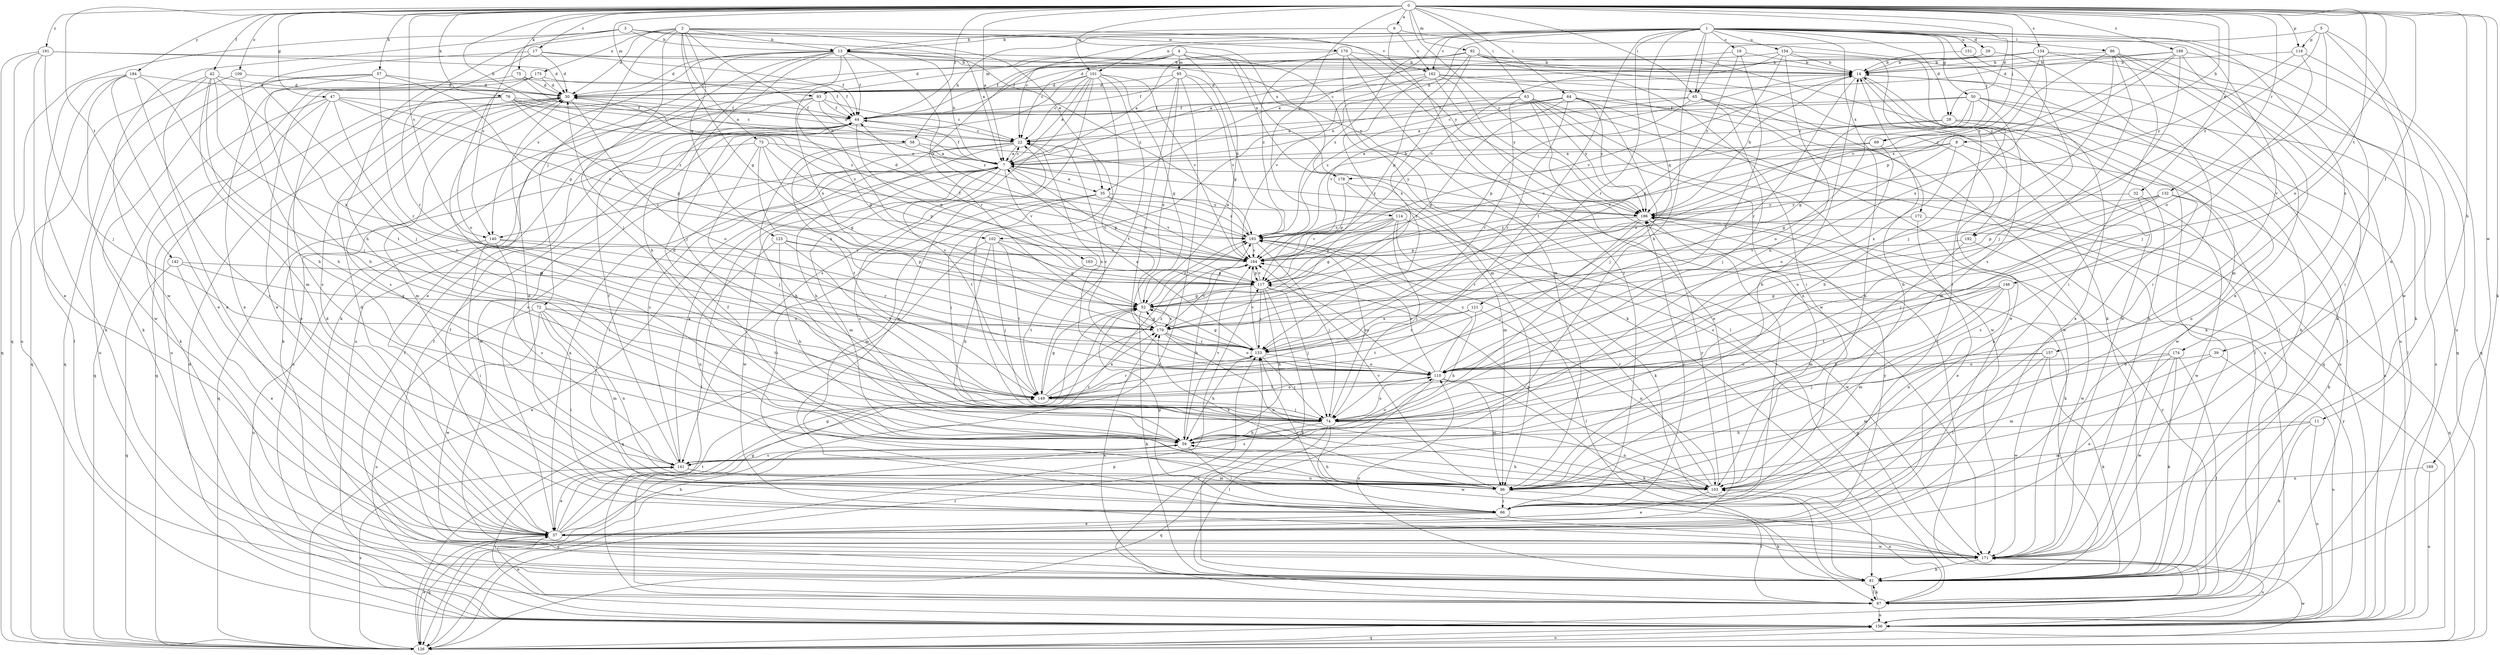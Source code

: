 strict digraph  {
0;
1;
2;
3;
4;
5;
6;
7;
8;
11;
13;
14;
17;
19;
22;
28;
29;
30;
32;
35;
37;
39;
42;
44;
47;
50;
52;
57;
58;
59;
63;
64;
65;
66;
69;
72;
73;
74;
75;
76;
81;
86;
87;
92;
93;
95;
96;
101;
102;
103;
109;
110;
114;
116;
117;
121;
125;
126;
132;
133;
134;
140;
141;
142;
146;
149;
151;
154;
156;
157;
162;
163;
164;
169;
170;
171;
172;
174;
175;
178;
179;
184;
186;
189;
191;
192;
193;
0 -> 6  [label=a];
0 -> 7  [label=a];
0 -> 8  [label=b];
0 -> 11  [label=b];
0 -> 17  [label=c];
0 -> 28  [label=d];
0 -> 32  [label=e];
0 -> 39  [label=f];
0 -> 42  [label=f];
0 -> 44  [label=f];
0 -> 47  [label=g];
0 -> 57  [label=h];
0 -> 58  [label=h];
0 -> 63  [label=i];
0 -> 64  [label=i];
0 -> 65  [label=i];
0 -> 69  [label=j];
0 -> 75  [label=k];
0 -> 76  [label=k];
0 -> 81  [label=k];
0 -> 92  [label=m];
0 -> 93  [label=m];
0 -> 101  [label=n];
0 -> 109  [label=o];
0 -> 110  [label=o];
0 -> 114  [label=p];
0 -> 116  [label=p];
0 -> 132  [label=r];
0 -> 134  [label=s];
0 -> 140  [label=s];
0 -> 142  [label=t];
0 -> 146  [label=t];
0 -> 169  [label=w];
0 -> 184  [label=y];
0 -> 186  [label=y];
0 -> 189  [label=z];
0 -> 191  [label=z];
1 -> 13  [label=b];
1 -> 19  [label=c];
1 -> 22  [label=c];
1 -> 28  [label=d];
1 -> 29  [label=d];
1 -> 35  [label=e];
1 -> 50  [label=g];
1 -> 58  [label=h];
1 -> 59  [label=h];
1 -> 65  [label=i];
1 -> 69  [label=j];
1 -> 86  [label=l];
1 -> 101  [label=n];
1 -> 102  [label=n];
1 -> 121  [label=q];
1 -> 133  [label=r];
1 -> 149  [label=t];
1 -> 151  [label=u];
1 -> 154  [label=u];
1 -> 156  [label=u];
1 -> 157  [label=v];
1 -> 162  [label=v];
1 -> 172  [label=x];
1 -> 174  [label=x];
2 -> 13  [label=b];
2 -> 30  [label=d];
2 -> 35  [label=e];
2 -> 52  [label=g];
2 -> 59  [label=h];
2 -> 72  [label=j];
2 -> 73  [label=j];
2 -> 74  [label=j];
2 -> 102  [label=n];
2 -> 125  [label=q];
2 -> 170  [label=w];
2 -> 175  [label=x];
2 -> 186  [label=y];
3 -> 7  [label=a];
3 -> 13  [label=b];
3 -> 126  [label=q];
3 -> 140  [label=s];
3 -> 162  [label=v];
3 -> 171  [label=w];
3 -> 178  [label=x];
4 -> 22  [label=c];
4 -> 52  [label=g];
4 -> 81  [label=k];
4 -> 93  [label=m];
4 -> 95  [label=m];
4 -> 96  [label=m];
4 -> 133  [label=r];
4 -> 156  [label=u];
4 -> 178  [label=x];
5 -> 65  [label=i];
5 -> 103  [label=n];
5 -> 110  [label=o];
5 -> 116  [label=p];
5 -> 171  [label=w];
5 -> 192  [label=z];
6 -> 13  [label=b];
6 -> 66  [label=i];
6 -> 162  [label=v];
6 -> 192  [label=z];
7 -> 13  [label=b];
7 -> 22  [label=c];
7 -> 35  [label=e];
7 -> 44  [label=f];
7 -> 87  [label=l];
7 -> 96  [label=m];
7 -> 117  [label=p];
7 -> 140  [label=s];
7 -> 149  [label=t];
7 -> 163  [label=v];
7 -> 171  [label=w];
7 -> 186  [label=y];
8 -> 7  [label=a];
8 -> 52  [label=g];
8 -> 103  [label=n];
8 -> 178  [label=x];
8 -> 179  [label=x];
11 -> 59  [label=h];
11 -> 81  [label=k];
11 -> 96  [label=m];
11 -> 156  [label=u];
13 -> 14  [label=b];
13 -> 30  [label=d];
13 -> 37  [label=e];
13 -> 44  [label=f];
13 -> 59  [label=h];
13 -> 74  [label=j];
13 -> 81  [label=k];
13 -> 140  [label=s];
13 -> 164  [label=v];
13 -> 179  [label=x];
13 -> 186  [label=y];
13 -> 193  [label=z];
14 -> 30  [label=d];
14 -> 81  [label=k];
14 -> 87  [label=l];
14 -> 133  [label=r];
14 -> 164  [label=v];
14 -> 171  [label=w];
17 -> 14  [label=b];
17 -> 30  [label=d];
17 -> 44  [label=f];
17 -> 74  [label=j];
17 -> 133  [label=r];
19 -> 14  [label=b];
19 -> 44  [label=f];
19 -> 149  [label=t];
19 -> 186  [label=y];
22 -> 7  [label=a];
22 -> 30  [label=d];
22 -> 59  [label=h];
22 -> 66  [label=i];
22 -> 110  [label=o];
22 -> 141  [label=s];
28 -> 22  [label=c];
28 -> 59  [label=h];
28 -> 156  [label=u];
28 -> 164  [label=v];
28 -> 171  [label=w];
29 -> 14  [label=b];
29 -> 22  [label=c];
29 -> 66  [label=i];
30 -> 44  [label=f];
30 -> 96  [label=m];
30 -> 110  [label=o];
30 -> 141  [label=s];
32 -> 141  [label=s];
32 -> 171  [label=w];
32 -> 186  [label=y];
35 -> 66  [label=i];
35 -> 74  [label=j];
35 -> 96  [label=m];
35 -> 164  [label=v];
35 -> 186  [label=y];
35 -> 193  [label=z];
37 -> 7  [label=a];
37 -> 30  [label=d];
37 -> 44  [label=f];
37 -> 52  [label=g];
37 -> 59  [label=h];
37 -> 126  [label=q];
37 -> 149  [label=t];
37 -> 171  [label=w];
37 -> 186  [label=y];
37 -> 193  [label=z];
39 -> 96  [label=m];
39 -> 110  [label=o];
39 -> 156  [label=u];
42 -> 30  [label=d];
42 -> 37  [label=e];
42 -> 59  [label=h];
42 -> 96  [label=m];
42 -> 126  [label=q];
42 -> 149  [label=t];
42 -> 179  [label=x];
44 -> 22  [label=c];
44 -> 117  [label=p];
44 -> 171  [label=w];
47 -> 44  [label=f];
47 -> 81  [label=k];
47 -> 126  [label=q];
47 -> 141  [label=s];
47 -> 149  [label=t];
47 -> 164  [label=v];
47 -> 193  [label=z];
50 -> 22  [label=c];
50 -> 37  [label=e];
50 -> 44  [label=f];
50 -> 52  [label=g];
50 -> 87  [label=l];
50 -> 96  [label=m];
50 -> 110  [label=o];
50 -> 156  [label=u];
52 -> 22  [label=c];
52 -> 81  [label=k];
52 -> 179  [label=x];
52 -> 193  [label=z];
57 -> 30  [label=d];
57 -> 59  [label=h];
57 -> 81  [label=k];
57 -> 117  [label=p];
57 -> 133  [label=r];
57 -> 156  [label=u];
58 -> 7  [label=a];
58 -> 59  [label=h];
58 -> 149  [label=t];
58 -> 186  [label=y];
59 -> 30  [label=d];
59 -> 66  [label=i];
59 -> 110  [label=o];
59 -> 126  [label=q];
59 -> 141  [label=s];
59 -> 164  [label=v];
63 -> 7  [label=a];
63 -> 37  [label=e];
63 -> 44  [label=f];
63 -> 87  [label=l];
63 -> 103  [label=n];
63 -> 133  [label=r];
63 -> 171  [label=w];
63 -> 186  [label=y];
64 -> 44  [label=f];
64 -> 52  [label=g];
64 -> 74  [label=j];
64 -> 133  [label=r];
64 -> 156  [label=u];
64 -> 164  [label=v];
64 -> 171  [label=w];
64 -> 186  [label=y];
64 -> 193  [label=z];
65 -> 7  [label=a];
65 -> 37  [label=e];
65 -> 44  [label=f];
65 -> 74  [label=j];
65 -> 103  [label=n];
65 -> 117  [label=p];
66 -> 30  [label=d];
66 -> 37  [label=e];
66 -> 52  [label=g];
66 -> 81  [label=k];
66 -> 133  [label=r];
66 -> 186  [label=y];
69 -> 7  [label=a];
69 -> 110  [label=o];
69 -> 164  [label=v];
72 -> 66  [label=i];
72 -> 96  [label=m];
72 -> 103  [label=n];
72 -> 149  [label=t];
72 -> 156  [label=u];
72 -> 171  [label=w];
72 -> 179  [label=x];
73 -> 7  [label=a];
73 -> 52  [label=g];
73 -> 74  [label=j];
73 -> 117  [label=p];
73 -> 126  [label=q];
73 -> 179  [label=x];
74 -> 59  [label=h];
74 -> 103  [label=n];
74 -> 110  [label=o];
74 -> 126  [label=q];
74 -> 141  [label=s];
74 -> 171  [label=w];
74 -> 193  [label=z];
75 -> 7  [label=a];
75 -> 30  [label=d];
75 -> 37  [label=e];
75 -> 44  [label=f];
76 -> 22  [label=c];
76 -> 37  [label=e];
76 -> 44  [label=f];
76 -> 117  [label=p];
76 -> 126  [label=q];
76 -> 164  [label=v];
76 -> 193  [label=z];
81 -> 14  [label=b];
81 -> 44  [label=f];
81 -> 87  [label=l];
81 -> 110  [label=o];
81 -> 179  [label=x];
86 -> 14  [label=b];
86 -> 37  [label=e];
86 -> 66  [label=i];
86 -> 74  [label=j];
86 -> 81  [label=k];
86 -> 117  [label=p];
86 -> 141  [label=s];
87 -> 37  [label=e];
87 -> 52  [label=g];
87 -> 81  [label=k];
87 -> 103  [label=n];
87 -> 133  [label=r];
87 -> 156  [label=u];
87 -> 186  [label=y];
92 -> 14  [label=b];
92 -> 30  [label=d];
92 -> 44  [label=f];
92 -> 66  [label=i];
92 -> 81  [label=k];
92 -> 87  [label=l];
92 -> 117  [label=p];
92 -> 179  [label=x];
92 -> 193  [label=z];
93 -> 22  [label=c];
93 -> 44  [label=f];
93 -> 52  [label=g];
93 -> 81  [label=k];
93 -> 156  [label=u];
93 -> 193  [label=z];
95 -> 30  [label=d];
95 -> 44  [label=f];
95 -> 110  [label=o];
95 -> 126  [label=q];
95 -> 164  [label=v];
95 -> 179  [label=x];
95 -> 193  [label=z];
96 -> 14  [label=b];
96 -> 30  [label=d];
96 -> 59  [label=h];
96 -> 66  [label=i];
96 -> 87  [label=l];
96 -> 164  [label=v];
96 -> 179  [label=x];
101 -> 7  [label=a];
101 -> 22  [label=c];
101 -> 30  [label=d];
101 -> 37  [label=e];
101 -> 52  [label=g];
101 -> 74  [label=j];
101 -> 141  [label=s];
101 -> 149  [label=t];
101 -> 164  [label=v];
101 -> 171  [label=w];
102 -> 52  [label=g];
102 -> 59  [label=h];
102 -> 74  [label=j];
102 -> 126  [label=q];
102 -> 149  [label=t];
102 -> 164  [label=v];
103 -> 14  [label=b];
103 -> 22  [label=c];
103 -> 37  [label=e];
103 -> 44  [label=f];
103 -> 59  [label=h];
103 -> 117  [label=p];
103 -> 186  [label=y];
103 -> 193  [label=z];
109 -> 30  [label=d];
109 -> 59  [label=h];
109 -> 126  [label=q];
110 -> 22  [label=c];
110 -> 81  [label=k];
110 -> 87  [label=l];
110 -> 96  [label=m];
110 -> 149  [label=t];
110 -> 164  [label=v];
110 -> 193  [label=z];
114 -> 52  [label=g];
114 -> 74  [label=j];
114 -> 117  [label=p];
114 -> 126  [label=q];
114 -> 164  [label=v];
114 -> 171  [label=w];
114 -> 193  [label=z];
116 -> 14  [label=b];
116 -> 74  [label=j];
116 -> 126  [label=q];
116 -> 186  [label=y];
117 -> 52  [label=g];
117 -> 59  [label=h];
117 -> 74  [label=j];
117 -> 81  [label=k];
117 -> 110  [label=o];
117 -> 133  [label=r];
117 -> 164  [label=v];
121 -> 59  [label=h];
121 -> 103  [label=n];
121 -> 133  [label=r];
121 -> 149  [label=t];
121 -> 179  [label=x];
125 -> 59  [label=h];
125 -> 103  [label=n];
125 -> 117  [label=p];
125 -> 149  [label=t];
125 -> 164  [label=v];
126 -> 7  [label=a];
126 -> 37  [label=e];
126 -> 117  [label=p];
126 -> 133  [label=r];
126 -> 141  [label=s];
126 -> 156  [label=u];
126 -> 171  [label=w];
132 -> 74  [label=j];
132 -> 81  [label=k];
132 -> 103  [label=n];
132 -> 110  [label=o];
132 -> 117  [label=p];
132 -> 186  [label=y];
133 -> 7  [label=a];
133 -> 52  [label=g];
133 -> 59  [label=h];
133 -> 74  [label=j];
133 -> 110  [label=o];
133 -> 164  [label=v];
134 -> 14  [label=b];
134 -> 30  [label=d];
134 -> 81  [label=k];
134 -> 126  [label=q];
134 -> 179  [label=x];
134 -> 186  [label=y];
140 -> 66  [label=i];
140 -> 133  [label=r];
140 -> 141  [label=s];
140 -> 156  [label=u];
140 -> 164  [label=v];
141 -> 7  [label=a];
141 -> 37  [label=e];
141 -> 44  [label=f];
141 -> 96  [label=m];
141 -> 103  [label=n];
142 -> 37  [label=e];
142 -> 117  [label=p];
142 -> 126  [label=q];
142 -> 179  [label=x];
146 -> 52  [label=g];
146 -> 59  [label=h];
146 -> 96  [label=m];
146 -> 103  [label=n];
146 -> 110  [label=o];
146 -> 149  [label=t];
149 -> 30  [label=d];
149 -> 52  [label=g];
149 -> 74  [label=j];
149 -> 110  [label=o];
149 -> 133  [label=r];
149 -> 179  [label=x];
149 -> 193  [label=z];
151 -> 14  [label=b];
151 -> 74  [label=j];
154 -> 7  [label=a];
154 -> 14  [label=b];
154 -> 59  [label=h];
154 -> 66  [label=i];
154 -> 156  [label=u];
154 -> 164  [label=v];
154 -> 179  [label=x];
156 -> 30  [label=d];
156 -> 126  [label=q];
156 -> 141  [label=s];
156 -> 186  [label=y];
157 -> 66  [label=i];
157 -> 74  [label=j];
157 -> 81  [label=k];
157 -> 110  [label=o];
157 -> 171  [label=w];
162 -> 30  [label=d];
162 -> 87  [label=l];
162 -> 126  [label=q];
162 -> 133  [label=r];
162 -> 156  [label=u];
162 -> 164  [label=v];
162 -> 186  [label=y];
163 -> 117  [label=p];
163 -> 149  [label=t];
164 -> 44  [label=f];
164 -> 59  [label=h];
164 -> 117  [label=p];
169 -> 103  [label=n];
169 -> 156  [label=u];
170 -> 7  [label=a];
170 -> 14  [label=b];
170 -> 87  [label=l];
170 -> 96  [label=m];
170 -> 171  [label=w];
170 -> 193  [label=z];
171 -> 14  [label=b];
171 -> 44  [label=f];
171 -> 81  [label=k];
171 -> 156  [label=u];
172 -> 37  [label=e];
172 -> 126  [label=q];
172 -> 193  [label=z];
174 -> 37  [label=e];
174 -> 81  [label=k];
174 -> 87  [label=l];
174 -> 96  [label=m];
174 -> 110  [label=o];
174 -> 171  [label=w];
175 -> 30  [label=d];
175 -> 37  [label=e];
175 -> 44  [label=f];
175 -> 110  [label=o];
175 -> 156  [label=u];
178 -> 81  [label=k];
178 -> 96  [label=m];
178 -> 117  [label=p];
179 -> 52  [label=g];
179 -> 103  [label=n];
179 -> 110  [label=o];
179 -> 133  [label=r];
179 -> 164  [label=v];
184 -> 30  [label=d];
184 -> 37  [label=e];
184 -> 66  [label=i];
184 -> 74  [label=j];
184 -> 81  [label=k];
184 -> 87  [label=l];
184 -> 171  [label=w];
186 -> 14  [label=b];
186 -> 66  [label=i];
186 -> 74  [label=j];
186 -> 81  [label=k];
186 -> 117  [label=p];
186 -> 133  [label=r];
186 -> 193  [label=z];
189 -> 14  [label=b];
189 -> 30  [label=d];
189 -> 66  [label=i];
189 -> 74  [label=j];
189 -> 96  [label=m];
189 -> 164  [label=v];
189 -> 193  [label=z];
191 -> 14  [label=b];
191 -> 30  [label=d];
191 -> 37  [label=e];
191 -> 74  [label=j];
191 -> 126  [label=q];
191 -> 156  [label=u];
192 -> 96  [label=m];
192 -> 164  [label=v];
192 -> 171  [label=w];
193 -> 7  [label=a];
193 -> 14  [label=b];
193 -> 30  [label=d];
193 -> 74  [label=j];
193 -> 87  [label=l];
193 -> 164  [label=v];
}
